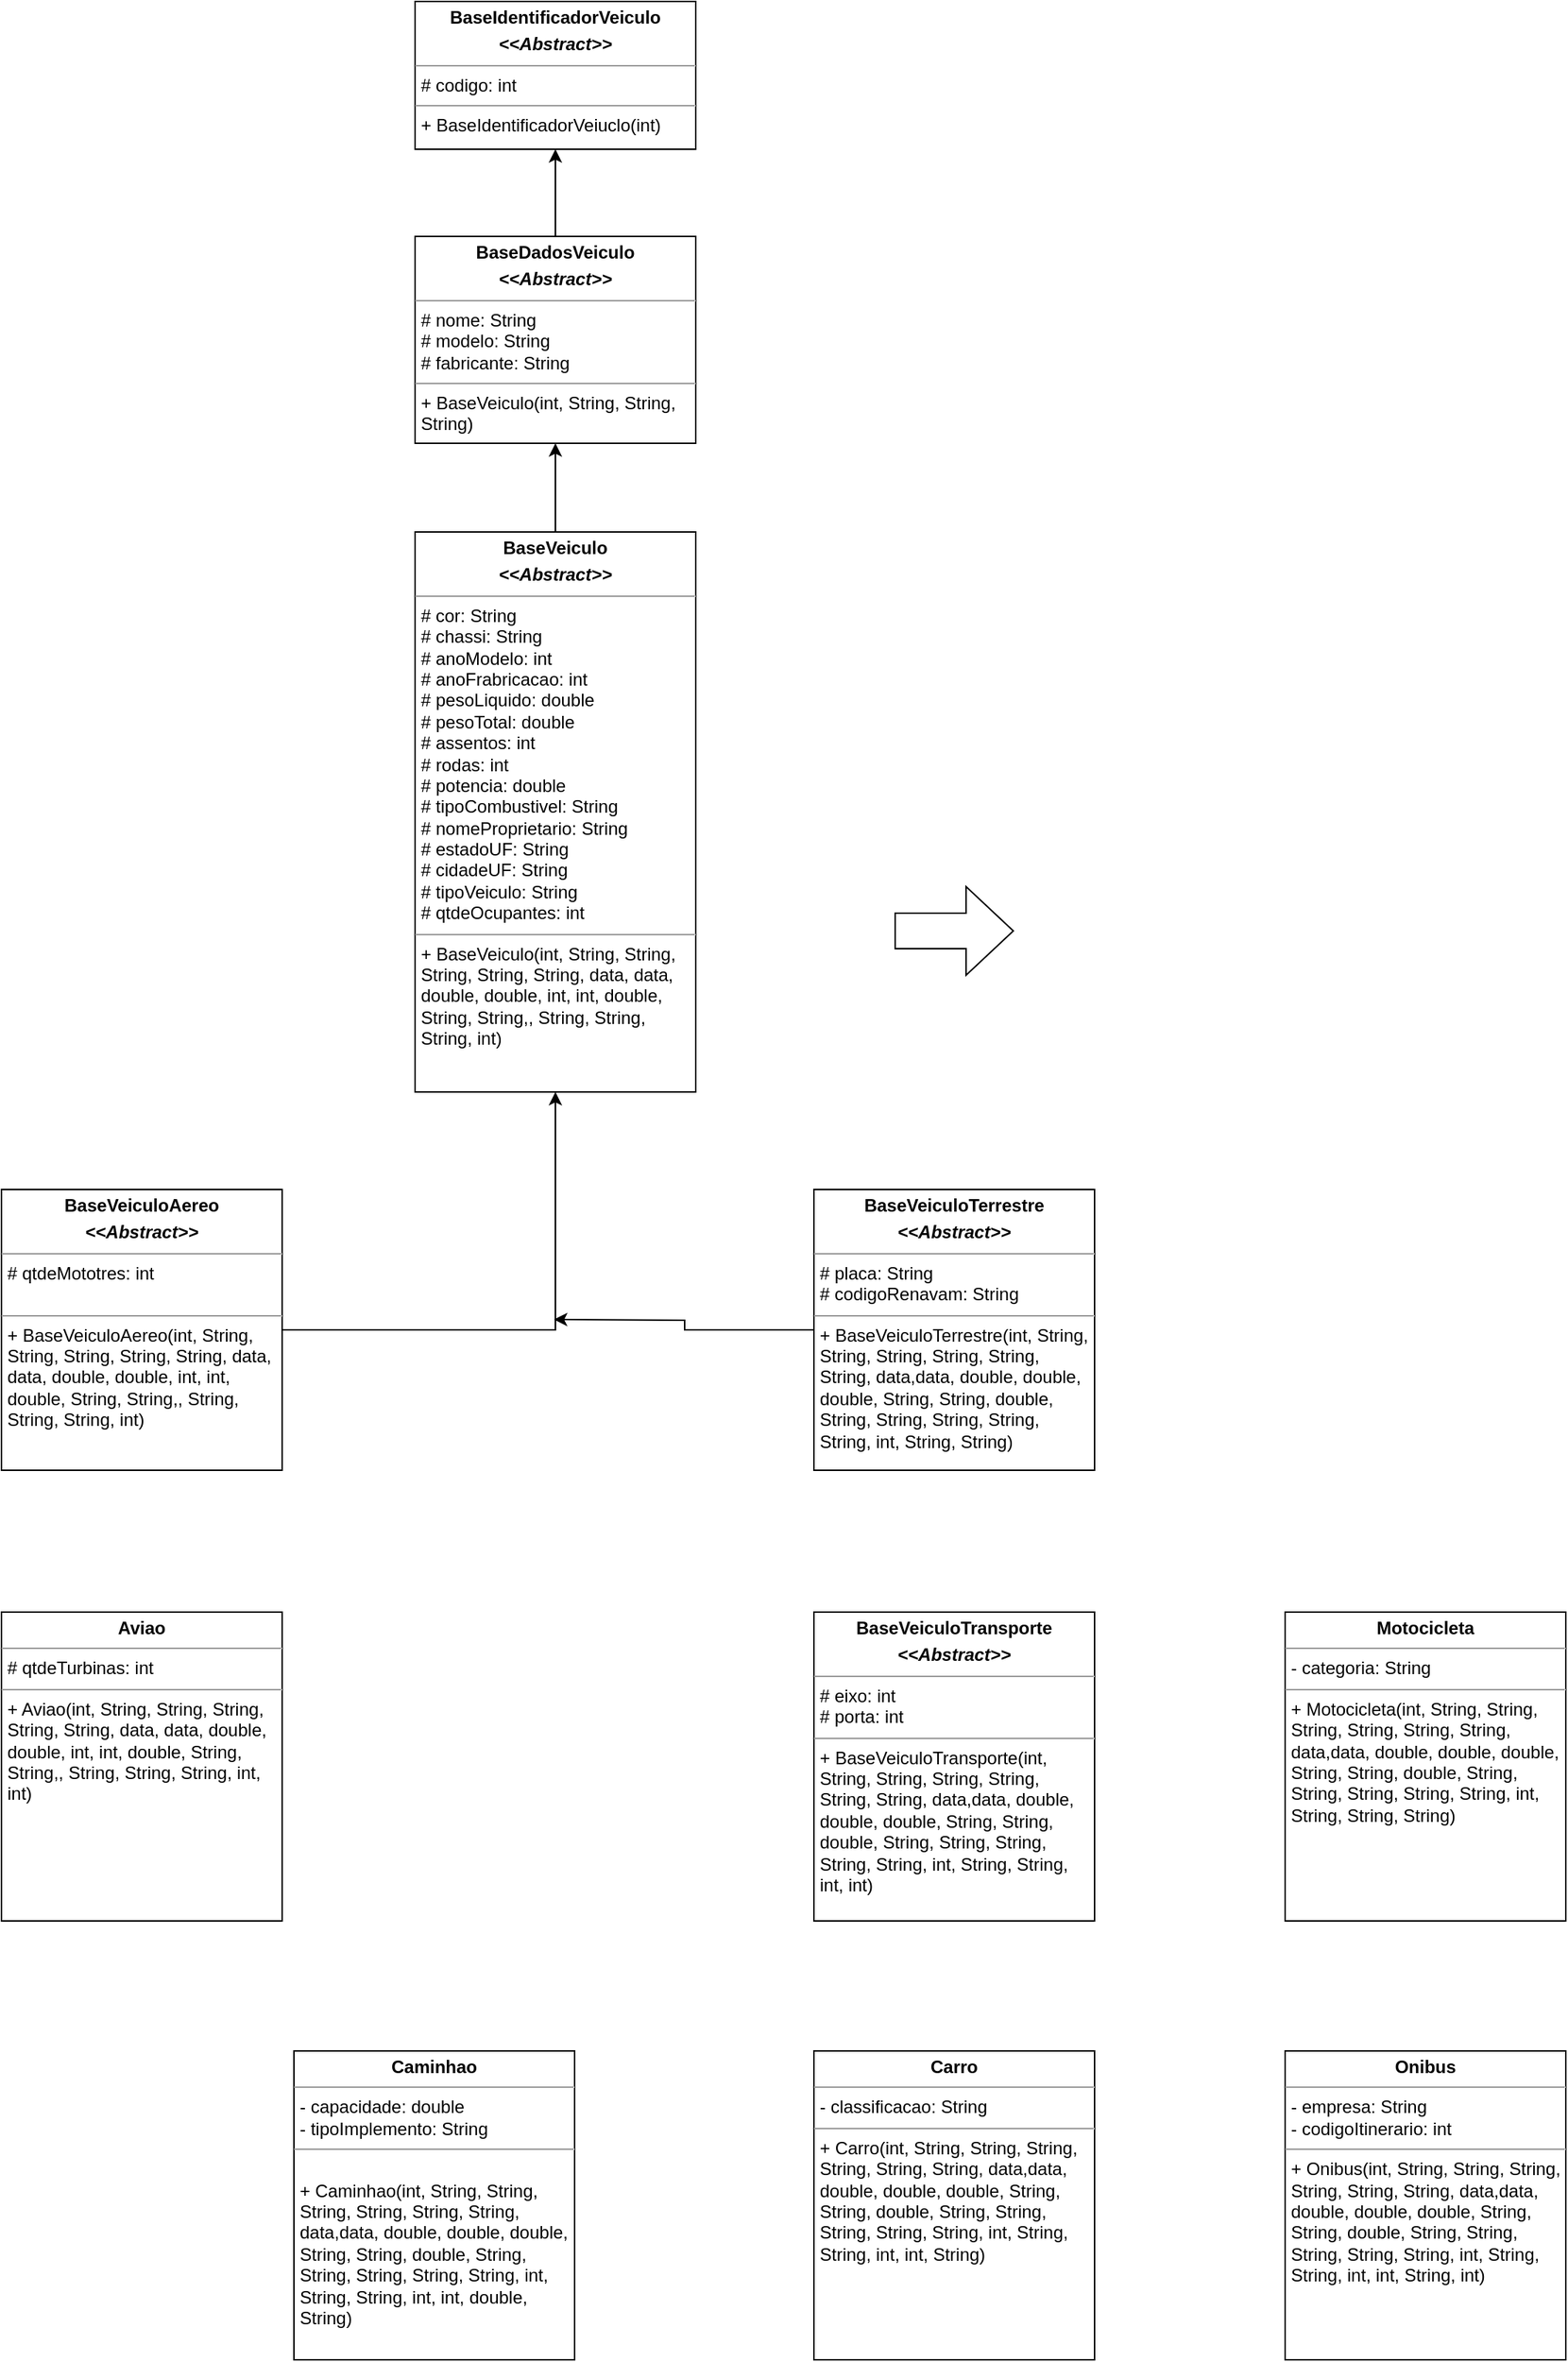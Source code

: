 <mxfile version="21.7.2" type="device">
  <diagram name="Page-1" id="H6nzI1ZOsoYLjekhnV39">
    <mxGraphModel dx="1467" dy="730" grid="1" gridSize="11" guides="1" tooltips="1" connect="1" arrows="1" fold="1" page="1" pageScale="1" pageWidth="827" pageHeight="1169" math="0" shadow="0">
      <root>
        <mxCell id="0" />
        <mxCell id="1" parent="0" />
        <mxCell id="_MenzkilXTFoaSqeFXYU-1" value="&lt;p style=&quot;margin:0px;margin-top:4px;text-align:center;&quot;&gt;&lt;b&gt;BaseIdentificadorVeiculo&lt;/b&gt;&lt;/p&gt;&lt;p style=&quot;margin:0px;margin-top:4px;text-align:center;&quot;&gt;&lt;i style=&quot;border-color: var(--border-color);&quot;&gt;&lt;b&gt;&amp;lt;&amp;lt;Abstract&amp;gt;&amp;gt;&lt;/b&gt;&lt;/i&gt;&lt;b&gt;&lt;br&gt;&lt;/b&gt;&lt;/p&gt;&lt;hr size=&quot;1&quot;&gt;&lt;p style=&quot;margin:0px;margin-left:4px;&quot;&gt;# codigo: int&lt;/p&gt;&lt;hr size=&quot;1&quot;&gt;&lt;p style=&quot;margin:0px;margin-left:4px;&quot;&gt;+ BaseIdentificadorVeiuclo(int)&lt;/p&gt;" style="verticalAlign=top;align=left;overflow=fill;fontSize=12;fontFamily=Helvetica;html=1;whiteSpace=wrap;" vertex="1" parent="1">
          <mxGeometry x="280" y="21" width="190" height="100" as="geometry" />
        </mxCell>
        <mxCell id="_MenzkilXTFoaSqeFXYU-15" value="" style="edgeStyle=orthogonalEdgeStyle;rounded=0;orthogonalLoop=1;jettySize=auto;html=1;" edge="1" parent="1" source="_MenzkilXTFoaSqeFXYU-2" target="_MenzkilXTFoaSqeFXYU-1">
          <mxGeometry relative="1" as="geometry" />
        </mxCell>
        <mxCell id="_MenzkilXTFoaSqeFXYU-2" value="&lt;p style=&quot;border-color: var(--border-color); margin: 4px 0px 0px; text-align: center;&quot;&gt;&lt;b style=&quot;border-color: var(--border-color);&quot;&gt;BaseDadosVeiculo&lt;/b&gt;&lt;/p&gt;&lt;p style=&quot;border-color: var(--border-color); margin: 4px 0px 0px; text-align: center;&quot;&gt;&lt;i style=&quot;border-color: var(--border-color);&quot;&gt;&lt;b style=&quot;border-color: var(--border-color);&quot;&gt;&amp;lt;&amp;lt;Abstract&amp;gt;&amp;gt;&lt;/b&gt;&lt;/i&gt;&lt;/p&gt;&lt;hr size=&quot;1&quot;&gt;&lt;p style=&quot;margin:0px;margin-left:4px;&quot;&gt;# nome: String&lt;/p&gt;&lt;p style=&quot;margin:0px;margin-left:4px;&quot;&gt;# modelo: String&lt;/p&gt;&lt;p style=&quot;margin:0px;margin-left:4px;&quot;&gt;# fabricante: String&lt;/p&gt;&lt;hr size=&quot;1&quot;&gt;&lt;p style=&quot;margin:0px;margin-left:4px;&quot;&gt;+ BaseVeiculo(int, String, String, String)&lt;/p&gt;" style="verticalAlign=top;align=left;overflow=fill;fontSize=12;fontFamily=Helvetica;html=1;whiteSpace=wrap;" vertex="1" parent="1">
          <mxGeometry x="280" y="180" width="190" height="140" as="geometry" />
        </mxCell>
        <mxCell id="_MenzkilXTFoaSqeFXYU-16" value="" style="edgeStyle=orthogonalEdgeStyle;rounded=0;orthogonalLoop=1;jettySize=auto;html=1;" edge="1" parent="1" source="_MenzkilXTFoaSqeFXYU-3" target="_MenzkilXTFoaSqeFXYU-2">
          <mxGeometry relative="1" as="geometry" />
        </mxCell>
        <mxCell id="_MenzkilXTFoaSqeFXYU-3" value="&lt;p style=&quot;border-color: var(--border-color); margin: 4px 0px 0px; text-align: center;&quot;&gt;&lt;b&gt;BaseVeiculo&lt;/b&gt;&lt;/p&gt;&lt;p style=&quot;border-color: var(--border-color); margin: 4px 0px 0px; text-align: center;&quot;&gt;&lt;i style=&quot;border-color: var(--border-color);&quot;&gt;&lt;b style=&quot;border-color: var(--border-color);&quot;&gt;&amp;lt;&amp;lt;Abstract&amp;gt;&amp;gt;&lt;/b&gt;&lt;/i&gt;&lt;/p&gt;&lt;hr size=&quot;1&quot;&gt;&lt;p style=&quot;margin:0px;margin-left:4px;&quot;&gt;# cor: String&lt;/p&gt;&lt;p style=&quot;margin:0px;margin-left:4px;&quot;&gt;# chassi: String&lt;/p&gt;&lt;p style=&quot;margin:0px;margin-left:4px;&quot;&gt;# anoModelo: int&lt;/p&gt;&lt;p style=&quot;margin:0px;margin-left:4px;&quot;&gt;# anoFrabricacao: int&lt;/p&gt;&lt;p style=&quot;margin:0px;margin-left:4px;&quot;&gt;# pesoLiquido: double&lt;/p&gt;&lt;p style=&quot;margin:0px;margin-left:4px;&quot;&gt;# pesoTotal: double&lt;/p&gt;&lt;p style=&quot;margin:0px;margin-left:4px;&quot;&gt;# assentos: int&lt;/p&gt;&lt;p style=&quot;margin:0px;margin-left:4px;&quot;&gt;# rodas: int&lt;/p&gt;&lt;p style=&quot;margin:0px;margin-left:4px;&quot;&gt;# potencia: double&lt;/p&gt;&lt;p style=&quot;margin:0px;margin-left:4px;&quot;&gt;# tipoCombustivel: String&lt;/p&gt;&lt;p style=&quot;margin:0px;margin-left:4px;&quot;&gt;# nomeProprietario: String&lt;/p&gt;&lt;p style=&quot;margin:0px;margin-left:4px;&quot;&gt;# estadoUF: String&lt;/p&gt;&lt;p style=&quot;margin:0px;margin-left:4px;&quot;&gt;# cidadeUF: String&lt;/p&gt;&lt;p style=&quot;margin:0px;margin-left:4px;&quot;&gt;# tipoVeiculo: String&lt;/p&gt;&lt;p style=&quot;margin:0px;margin-left:4px;&quot;&gt;# qtdeOcupantes: int&lt;/p&gt;&lt;hr size=&quot;1&quot;&gt;&lt;p style=&quot;margin:0px;margin-left:4px;&quot;&gt;+ BaseVeiculo(int, String, String, String, String, String, data, data, double, double, int, int, double, String, String,, String, String, String, int)&lt;/p&gt;" style="verticalAlign=top;align=left;overflow=fill;fontSize=12;fontFamily=Helvetica;html=1;whiteSpace=wrap;" vertex="1" parent="1">
          <mxGeometry x="280" y="380" width="190" height="379" as="geometry" />
        </mxCell>
        <mxCell id="_MenzkilXTFoaSqeFXYU-4" style="edgeStyle=orthogonalEdgeStyle;rounded=0;orthogonalLoop=1;jettySize=auto;html=1;exitX=0.5;exitY=1;exitDx=0;exitDy=0;" edge="1" parent="1">
          <mxGeometry relative="1" as="geometry">
            <mxPoint x="375" y="792" as="sourcePoint" />
            <mxPoint x="375" y="792" as="targetPoint" />
          </mxGeometry>
        </mxCell>
        <mxCell id="_MenzkilXTFoaSqeFXYU-20" value="" style="edgeStyle=orthogonalEdgeStyle;rounded=0;orthogonalLoop=1;jettySize=auto;html=1;" edge="1" parent="1" source="_MenzkilXTFoaSqeFXYU-7">
          <mxGeometry relative="1" as="geometry">
            <mxPoint x="374" y="913" as="targetPoint" />
          </mxGeometry>
        </mxCell>
        <mxCell id="_MenzkilXTFoaSqeFXYU-7" value="&lt;p style=&quot;border-color: var(--border-color); margin: 4px 0px 0px; text-align: center;&quot;&gt;&lt;b style=&quot;border-color: var(--border-color);&quot;&gt;BaseVeiculoTerrestre&lt;/b&gt;&lt;/p&gt;&lt;p style=&quot;border-color: var(--border-color); margin: 4px 0px 0px; text-align: center;&quot;&gt;&lt;i style=&quot;border-color: var(--border-color);&quot;&gt;&lt;b style=&quot;border-color: var(--border-color);&quot;&gt;&amp;lt;&amp;lt;Abstract&amp;gt;&amp;gt;&lt;/b&gt;&lt;/i&gt;&lt;/p&gt;&lt;hr size=&quot;1&quot;&gt;&lt;p style=&quot;margin:0px;margin-left:4px;&quot;&gt;# placa: String&lt;/p&gt;&lt;p style=&quot;margin:0px;margin-left:4px;&quot;&gt;# codigoRenavam: String&lt;/p&gt;&lt;hr size=&quot;1&quot;&gt;&lt;p style=&quot;margin:0px;margin-left:4px;&quot;&gt;+ BaseVeiculoTerrestre&lt;span style=&quot;background-color: initial;&quot;&gt;(int, String, String, String, String, String, String, data,data, double, double, double, String, String, double, String, String, String, String, String, int, String, String)&lt;/span&gt;&lt;/p&gt;" style="verticalAlign=top;align=left;overflow=fill;fontSize=12;fontFamily=Helvetica;html=1;whiteSpace=wrap;" vertex="1" parent="1">
          <mxGeometry x="550" y="825" width="190" height="190" as="geometry" />
        </mxCell>
        <mxCell id="_MenzkilXTFoaSqeFXYU-8" value="&lt;p style=&quot;margin:0px;margin-top:4px;text-align:center;&quot;&gt;&lt;b&gt;Motocicleta&lt;/b&gt;&lt;/p&gt;&lt;hr size=&quot;1&quot;&gt;&lt;p style=&quot;margin:0px;margin-left:4px;&quot;&gt;- categoria: String&lt;br&gt;&lt;/p&gt;&lt;hr size=&quot;1&quot;&gt;&lt;p style=&quot;margin:0px;margin-left:4px;&quot;&gt;+ Motocicleta(int, String, String, String, String, String, String, data,data, double, double, double, String, String, double, String, String, String, String, String, int, String, String, String)&lt;br&gt;&lt;/p&gt;" style="verticalAlign=top;align=left;overflow=fill;fontSize=12;fontFamily=Helvetica;html=1;whiteSpace=wrap;" vertex="1" parent="1">
          <mxGeometry x="869" y="1111" width="190" height="209" as="geometry" />
        </mxCell>
        <mxCell id="_MenzkilXTFoaSqeFXYU-9" value="&lt;p style=&quot;margin:0px;margin-top:4px;text-align:center;&quot;&gt;&lt;b&gt;Aviao&lt;/b&gt;&lt;/p&gt;&lt;hr size=&quot;1&quot;&gt;&lt;p style=&quot;margin:0px;margin-left:4px;&quot;&gt;# qtdeTurbinas: int&lt;/p&gt;&lt;hr size=&quot;1&quot;&gt;&lt;p style=&quot;margin:0px;margin-left:4px;&quot;&gt;+ Aviao(int, String, String, String, String, String, data, data, double, double, int, int, double, String, String,, String, String, String, int, int)&lt;br&gt;&lt;/p&gt;" style="verticalAlign=top;align=left;overflow=fill;fontSize=12;fontFamily=Helvetica;html=1;whiteSpace=wrap;" vertex="1" parent="1">
          <mxGeometry y="1111" width="190" height="209" as="geometry" />
        </mxCell>
        <mxCell id="_MenzkilXTFoaSqeFXYU-10" value="&lt;p style=&quot;border-color: var(--border-color); margin: 4px 0px 0px; text-align: center;&quot;&gt;&lt;b style=&quot;border-color: var(--border-color);&quot;&gt;BaseVeiculoTransporte&lt;/b&gt;&lt;/p&gt;&lt;p style=&quot;border-color: var(--border-color); margin: 4px 0px 0px; text-align: center;&quot;&gt;&lt;i style=&quot;border-color: var(--border-color);&quot;&gt;&lt;b style=&quot;border-color: var(--border-color);&quot;&gt;&amp;lt;&amp;lt;Abstract&amp;gt;&amp;gt;&lt;/b&gt;&lt;/i&gt;&lt;/p&gt;&lt;hr size=&quot;1&quot;&gt;&lt;p style=&quot;margin:0px;margin-left:4px;&quot;&gt;# eixo: int&lt;/p&gt;&lt;p style=&quot;margin:0px;margin-left:4px;&quot;&gt;# porta: int&lt;/p&gt;&lt;hr size=&quot;1&quot;&gt;&lt;p style=&quot;margin:0px;margin-left:4px;&quot;&gt;+ BaseVeiculoTransporte(int, String, String, String, String, String, String, data,data, double, double, double, String, String, double, String, String, String, String, String, int, String, String, int, int)&lt;br&gt;&lt;/p&gt;" style="verticalAlign=top;align=left;overflow=fill;fontSize=12;fontFamily=Helvetica;html=1;whiteSpace=wrap;" vertex="1" parent="1">
          <mxGeometry x="550" y="1111" width="190" height="209" as="geometry" />
        </mxCell>
        <mxCell id="_MenzkilXTFoaSqeFXYU-11" value="&lt;p style=&quot;margin:0px;margin-top:4px;text-align:center;&quot;&gt;&lt;b&gt;Caminhao&lt;/b&gt;&lt;/p&gt;&lt;hr size=&quot;1&quot;&gt;&lt;p style=&quot;margin:0px;margin-left:4px;&quot;&gt;- capacidade: double&lt;br&gt;- tipoImplemento: String&lt;/p&gt;&lt;hr size=&quot;1&quot;&gt;&lt;p style=&quot;margin:0px;margin-left:4px;&quot;&gt;&lt;br&gt;&lt;/p&gt;&lt;p style=&quot;margin:0px;margin-left:4px;&quot;&gt;+ Caminhao(int, String, String, String, String, String, String, data,data, double, double, double, String, String, double, String, String, String, String, String, int, String, String, int, int, double, String)&lt;br&gt;&lt;br&gt;&lt;/p&gt;" style="verticalAlign=top;align=left;overflow=fill;fontSize=12;fontFamily=Helvetica;html=1;whiteSpace=wrap;" vertex="1" parent="1">
          <mxGeometry x="198" y="1408" width="190" height="209" as="geometry" />
        </mxCell>
        <mxCell id="_MenzkilXTFoaSqeFXYU-12" value="&lt;p style=&quot;margin:0px;margin-top:4px;text-align:center;&quot;&gt;&lt;b&gt;Carro&lt;/b&gt;&lt;/p&gt;&lt;hr size=&quot;1&quot;&gt;&lt;p style=&quot;margin:0px;margin-left:4px;&quot;&gt;- classificacao: String&lt;/p&gt;&lt;hr size=&quot;1&quot;&gt;&lt;p style=&quot;margin:0px;margin-left:4px;&quot;&gt;+ Carro(int, String, String, String, String, String, String, data,data, double, double, double, String, String, double, String, String, String, String, String, int, String, String, int, int, String)&lt;br&gt;&lt;/p&gt;" style="verticalAlign=top;align=left;overflow=fill;fontSize=12;fontFamily=Helvetica;html=1;whiteSpace=wrap;" vertex="1" parent="1">
          <mxGeometry x="550" y="1408" width="190" height="209" as="geometry" />
        </mxCell>
        <mxCell id="_MenzkilXTFoaSqeFXYU-13" value="&lt;p style=&quot;margin:0px;margin-top:4px;text-align:center;&quot;&gt;&lt;b&gt;Onibus&lt;/b&gt;&lt;/p&gt;&lt;hr size=&quot;1&quot;&gt;&lt;p style=&quot;margin:0px;margin-left:4px;&quot;&gt;- empresa: String&lt;br&gt;- codigoItinerario: int&lt;/p&gt;&lt;hr size=&quot;1&quot;&gt;&lt;p style=&quot;margin:0px;margin-left:4px;&quot;&gt;+ Onibus(int, String, String, String, String, String, String, data,data, double, double, double, String, String, double, String, String, String, String, String, int, String, String, int, int, String, int)&lt;br&gt;&lt;/p&gt;" style="verticalAlign=top;align=left;overflow=fill;fontSize=12;fontFamily=Helvetica;html=1;whiteSpace=wrap;" vertex="1" parent="1">
          <mxGeometry x="869" y="1408" width="190" height="209" as="geometry" />
        </mxCell>
        <mxCell id="_MenzkilXTFoaSqeFXYU-18" value="" style="edgeStyle=orthogonalEdgeStyle;rounded=0;orthogonalLoop=1;jettySize=auto;html=1;entryX=0.5;entryY=1;entryDx=0;entryDy=0;" edge="1" parent="1" source="_MenzkilXTFoaSqeFXYU-14" target="_MenzkilXTFoaSqeFXYU-3">
          <mxGeometry relative="1" as="geometry" />
        </mxCell>
        <mxCell id="_MenzkilXTFoaSqeFXYU-14" value="&lt;p style=&quot;border-color: var(--border-color); margin: 4px 0px 0px; text-align: center;&quot;&gt;&lt;b style=&quot;border-color: var(--border-color);&quot;&gt;BaseVeiculoAereo&lt;/b&gt;&lt;/p&gt;&lt;p style=&quot;border-color: var(--border-color); margin: 4px 0px 0px; text-align: center;&quot;&gt;&lt;i style=&quot;border-color: var(--border-color);&quot;&gt;&lt;b style=&quot;border-color: var(--border-color);&quot;&gt;&amp;lt;&amp;lt;Abstract&amp;gt;&amp;gt;&lt;/b&gt;&lt;/i&gt;&lt;/p&gt;&lt;hr size=&quot;1&quot;&gt;&lt;p style=&quot;margin:0px;margin-left:4px;&quot;&gt;# qtdeMototres: int&lt;br&gt;&lt;br&gt;&lt;/p&gt;&lt;hr size=&quot;1&quot;&gt;&lt;p style=&quot;margin:0px;margin-left:4px;&quot;&gt;+ BaseVeiculoAereo(int, String, String, String, String, String, data, data, double, double, int, int, double, String, String,, String, String, String, int)&lt;br&gt;&lt;/p&gt;" style="verticalAlign=top;align=left;overflow=fill;fontSize=12;fontFamily=Helvetica;html=1;whiteSpace=wrap;" vertex="1" parent="1">
          <mxGeometry y="825" width="190" height="190" as="geometry" />
        </mxCell>
        <mxCell id="_MenzkilXTFoaSqeFXYU-19" value="" style="shape=singleArrow;whiteSpace=wrap;html=1;arrowWidth=0.4;arrowSize=0.4;align=left;verticalAlign=top;" vertex="1" parent="1">
          <mxGeometry x="605" y="620" width="80" height="60" as="geometry" />
        </mxCell>
      </root>
    </mxGraphModel>
  </diagram>
</mxfile>

